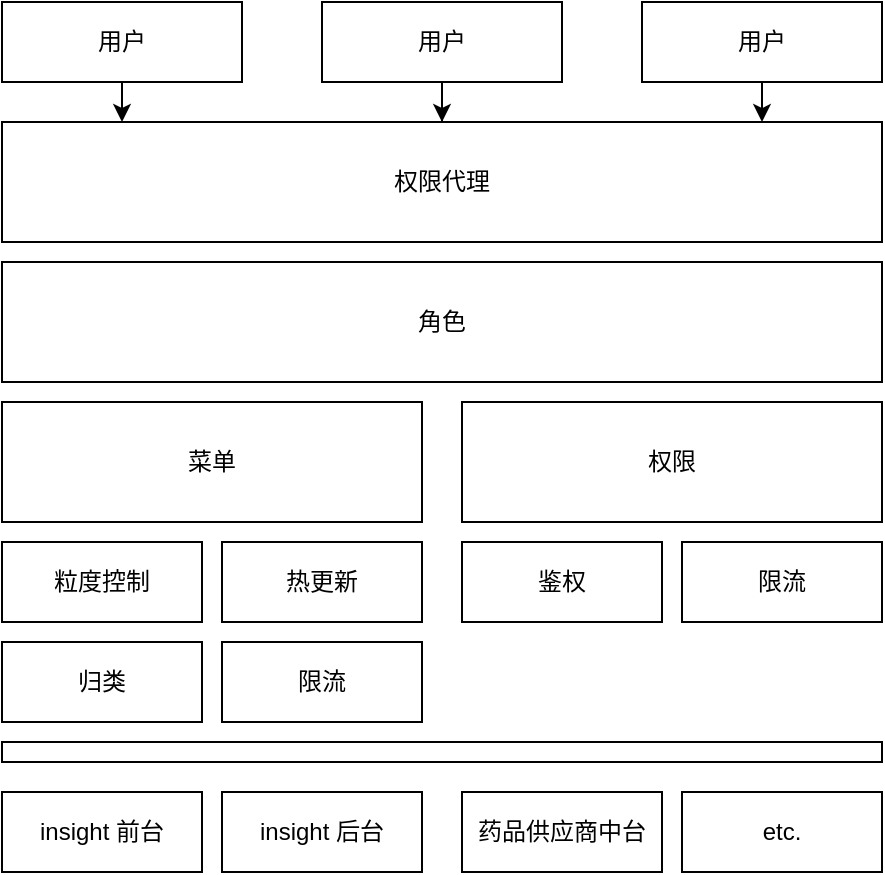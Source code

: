 <mxfile version="14.7.6" type="github">
  <diagram id="ntWypxr66R623RXx5sm8" name="Page-1">
    <mxGraphModel dx="652" dy="413" grid="1" gridSize="10" guides="1" tooltips="1" connect="1" arrows="1" fold="1" page="1" pageScale="1" pageWidth="827" pageHeight="1169" math="0" shadow="0">
      <root>
        <mxCell id="0" />
        <mxCell id="1" parent="0" />
        <mxCell id="Ax0g_Lcv7hbXgT3HPlpm-1" value="权限代理" style="rounded=0;whiteSpace=wrap;html=1;" vertex="1" parent="1">
          <mxGeometry x="40" y="250" width="440" height="60" as="geometry" />
        </mxCell>
        <mxCell id="Ax0g_Lcv7hbXgT3HPlpm-6" value="" style="edgeStyle=orthogonalEdgeStyle;rounded=0;orthogonalLoop=1;jettySize=auto;html=1;" edge="1" parent="1" source="Ax0g_Lcv7hbXgT3HPlpm-2" target="Ax0g_Lcv7hbXgT3HPlpm-1">
          <mxGeometry relative="1" as="geometry">
            <Array as="points">
              <mxPoint x="100" y="240" />
              <mxPoint x="100" y="240" />
            </Array>
          </mxGeometry>
        </mxCell>
        <mxCell id="Ax0g_Lcv7hbXgT3HPlpm-2" value="用户" style="rounded=0;whiteSpace=wrap;html=1;" vertex="1" parent="1">
          <mxGeometry x="40" y="190" width="120" height="40" as="geometry" />
        </mxCell>
        <mxCell id="Ax0g_Lcv7hbXgT3HPlpm-7" value="" style="edgeStyle=orthogonalEdgeStyle;rounded=0;orthogonalLoop=1;jettySize=auto;html=1;" edge="1" parent="1" source="Ax0g_Lcv7hbXgT3HPlpm-3" target="Ax0g_Lcv7hbXgT3HPlpm-1">
          <mxGeometry relative="1" as="geometry" />
        </mxCell>
        <mxCell id="Ax0g_Lcv7hbXgT3HPlpm-3" value="用户" style="rounded=0;whiteSpace=wrap;html=1;" vertex="1" parent="1">
          <mxGeometry x="200" y="190" width="120" height="40" as="geometry" />
        </mxCell>
        <mxCell id="Ax0g_Lcv7hbXgT3HPlpm-8" value="" style="edgeStyle=orthogonalEdgeStyle;rounded=0;orthogonalLoop=1;jettySize=auto;html=1;" edge="1" parent="1" source="Ax0g_Lcv7hbXgT3HPlpm-4" target="Ax0g_Lcv7hbXgT3HPlpm-1">
          <mxGeometry relative="1" as="geometry">
            <Array as="points">
              <mxPoint x="414" y="250" />
              <mxPoint x="414" y="250" />
            </Array>
          </mxGeometry>
        </mxCell>
        <mxCell id="Ax0g_Lcv7hbXgT3HPlpm-4" value="用户" style="rounded=0;whiteSpace=wrap;html=1;" vertex="1" parent="1">
          <mxGeometry x="360" y="190" width="120" height="40" as="geometry" />
        </mxCell>
        <mxCell id="Ax0g_Lcv7hbXgT3HPlpm-9" value="角色" style="rounded=0;whiteSpace=wrap;html=1;" vertex="1" parent="1">
          <mxGeometry x="40" y="320" width="440" height="60" as="geometry" />
        </mxCell>
        <mxCell id="Ax0g_Lcv7hbXgT3HPlpm-11" value="菜单" style="rounded=0;whiteSpace=wrap;html=1;" vertex="1" parent="1">
          <mxGeometry x="40" y="390" width="210" height="60" as="geometry" />
        </mxCell>
        <mxCell id="Ax0g_Lcv7hbXgT3HPlpm-14" value="权限" style="rounded=0;whiteSpace=wrap;html=1;" vertex="1" parent="1">
          <mxGeometry x="270" y="390" width="210" height="60" as="geometry" />
        </mxCell>
        <mxCell id="Ax0g_Lcv7hbXgT3HPlpm-15" value="粒度控制" style="rounded=0;whiteSpace=wrap;html=1;" vertex="1" parent="1">
          <mxGeometry x="40" y="460" width="100" height="40" as="geometry" />
        </mxCell>
        <mxCell id="Ax0g_Lcv7hbXgT3HPlpm-16" value="热更新" style="rounded=0;whiteSpace=wrap;html=1;" vertex="1" parent="1">
          <mxGeometry x="150" y="460" width="100" height="40" as="geometry" />
        </mxCell>
        <mxCell id="Ax0g_Lcv7hbXgT3HPlpm-17" value="归类" style="rounded=0;whiteSpace=wrap;html=1;" vertex="1" parent="1">
          <mxGeometry x="40" y="510" width="100" height="40" as="geometry" />
        </mxCell>
        <mxCell id="Ax0g_Lcv7hbXgT3HPlpm-18" value="限流" style="rounded=0;whiteSpace=wrap;html=1;" vertex="1" parent="1">
          <mxGeometry x="150" y="510" width="100" height="40" as="geometry" />
        </mxCell>
        <mxCell id="Ax0g_Lcv7hbXgT3HPlpm-19" value="鉴权" style="rounded=0;whiteSpace=wrap;html=1;" vertex="1" parent="1">
          <mxGeometry x="270" y="460" width="100" height="40" as="geometry" />
        </mxCell>
        <mxCell id="Ax0g_Lcv7hbXgT3HPlpm-20" value="限流" style="rounded=0;whiteSpace=wrap;html=1;" vertex="1" parent="1">
          <mxGeometry x="380" y="460" width="100" height="40" as="geometry" />
        </mxCell>
        <mxCell id="Ax0g_Lcv7hbXgT3HPlpm-21" value="" style="rounded=0;whiteSpace=wrap;html=1;" vertex="1" parent="1">
          <mxGeometry x="40" y="560" width="440" height="10" as="geometry" />
        </mxCell>
        <mxCell id="Ax0g_Lcv7hbXgT3HPlpm-23" value="insight 前台" style="rounded=0;whiteSpace=wrap;html=1;" vertex="1" parent="1">
          <mxGeometry x="40" y="585" width="100" height="40" as="geometry" />
        </mxCell>
        <mxCell id="Ax0g_Lcv7hbXgT3HPlpm-24" value="insight 后台" style="rounded=0;whiteSpace=wrap;html=1;" vertex="1" parent="1">
          <mxGeometry x="150" y="585" width="100" height="40" as="geometry" />
        </mxCell>
        <mxCell id="Ax0g_Lcv7hbXgT3HPlpm-25" value="药品供应商中台" style="rounded=0;whiteSpace=wrap;html=1;" vertex="1" parent="1">
          <mxGeometry x="270" y="585" width="100" height="40" as="geometry" />
        </mxCell>
        <mxCell id="Ax0g_Lcv7hbXgT3HPlpm-26" value="etc." style="rounded=0;whiteSpace=wrap;html=1;" vertex="1" parent="1">
          <mxGeometry x="380" y="585" width="100" height="40" as="geometry" />
        </mxCell>
      </root>
    </mxGraphModel>
  </diagram>
</mxfile>
